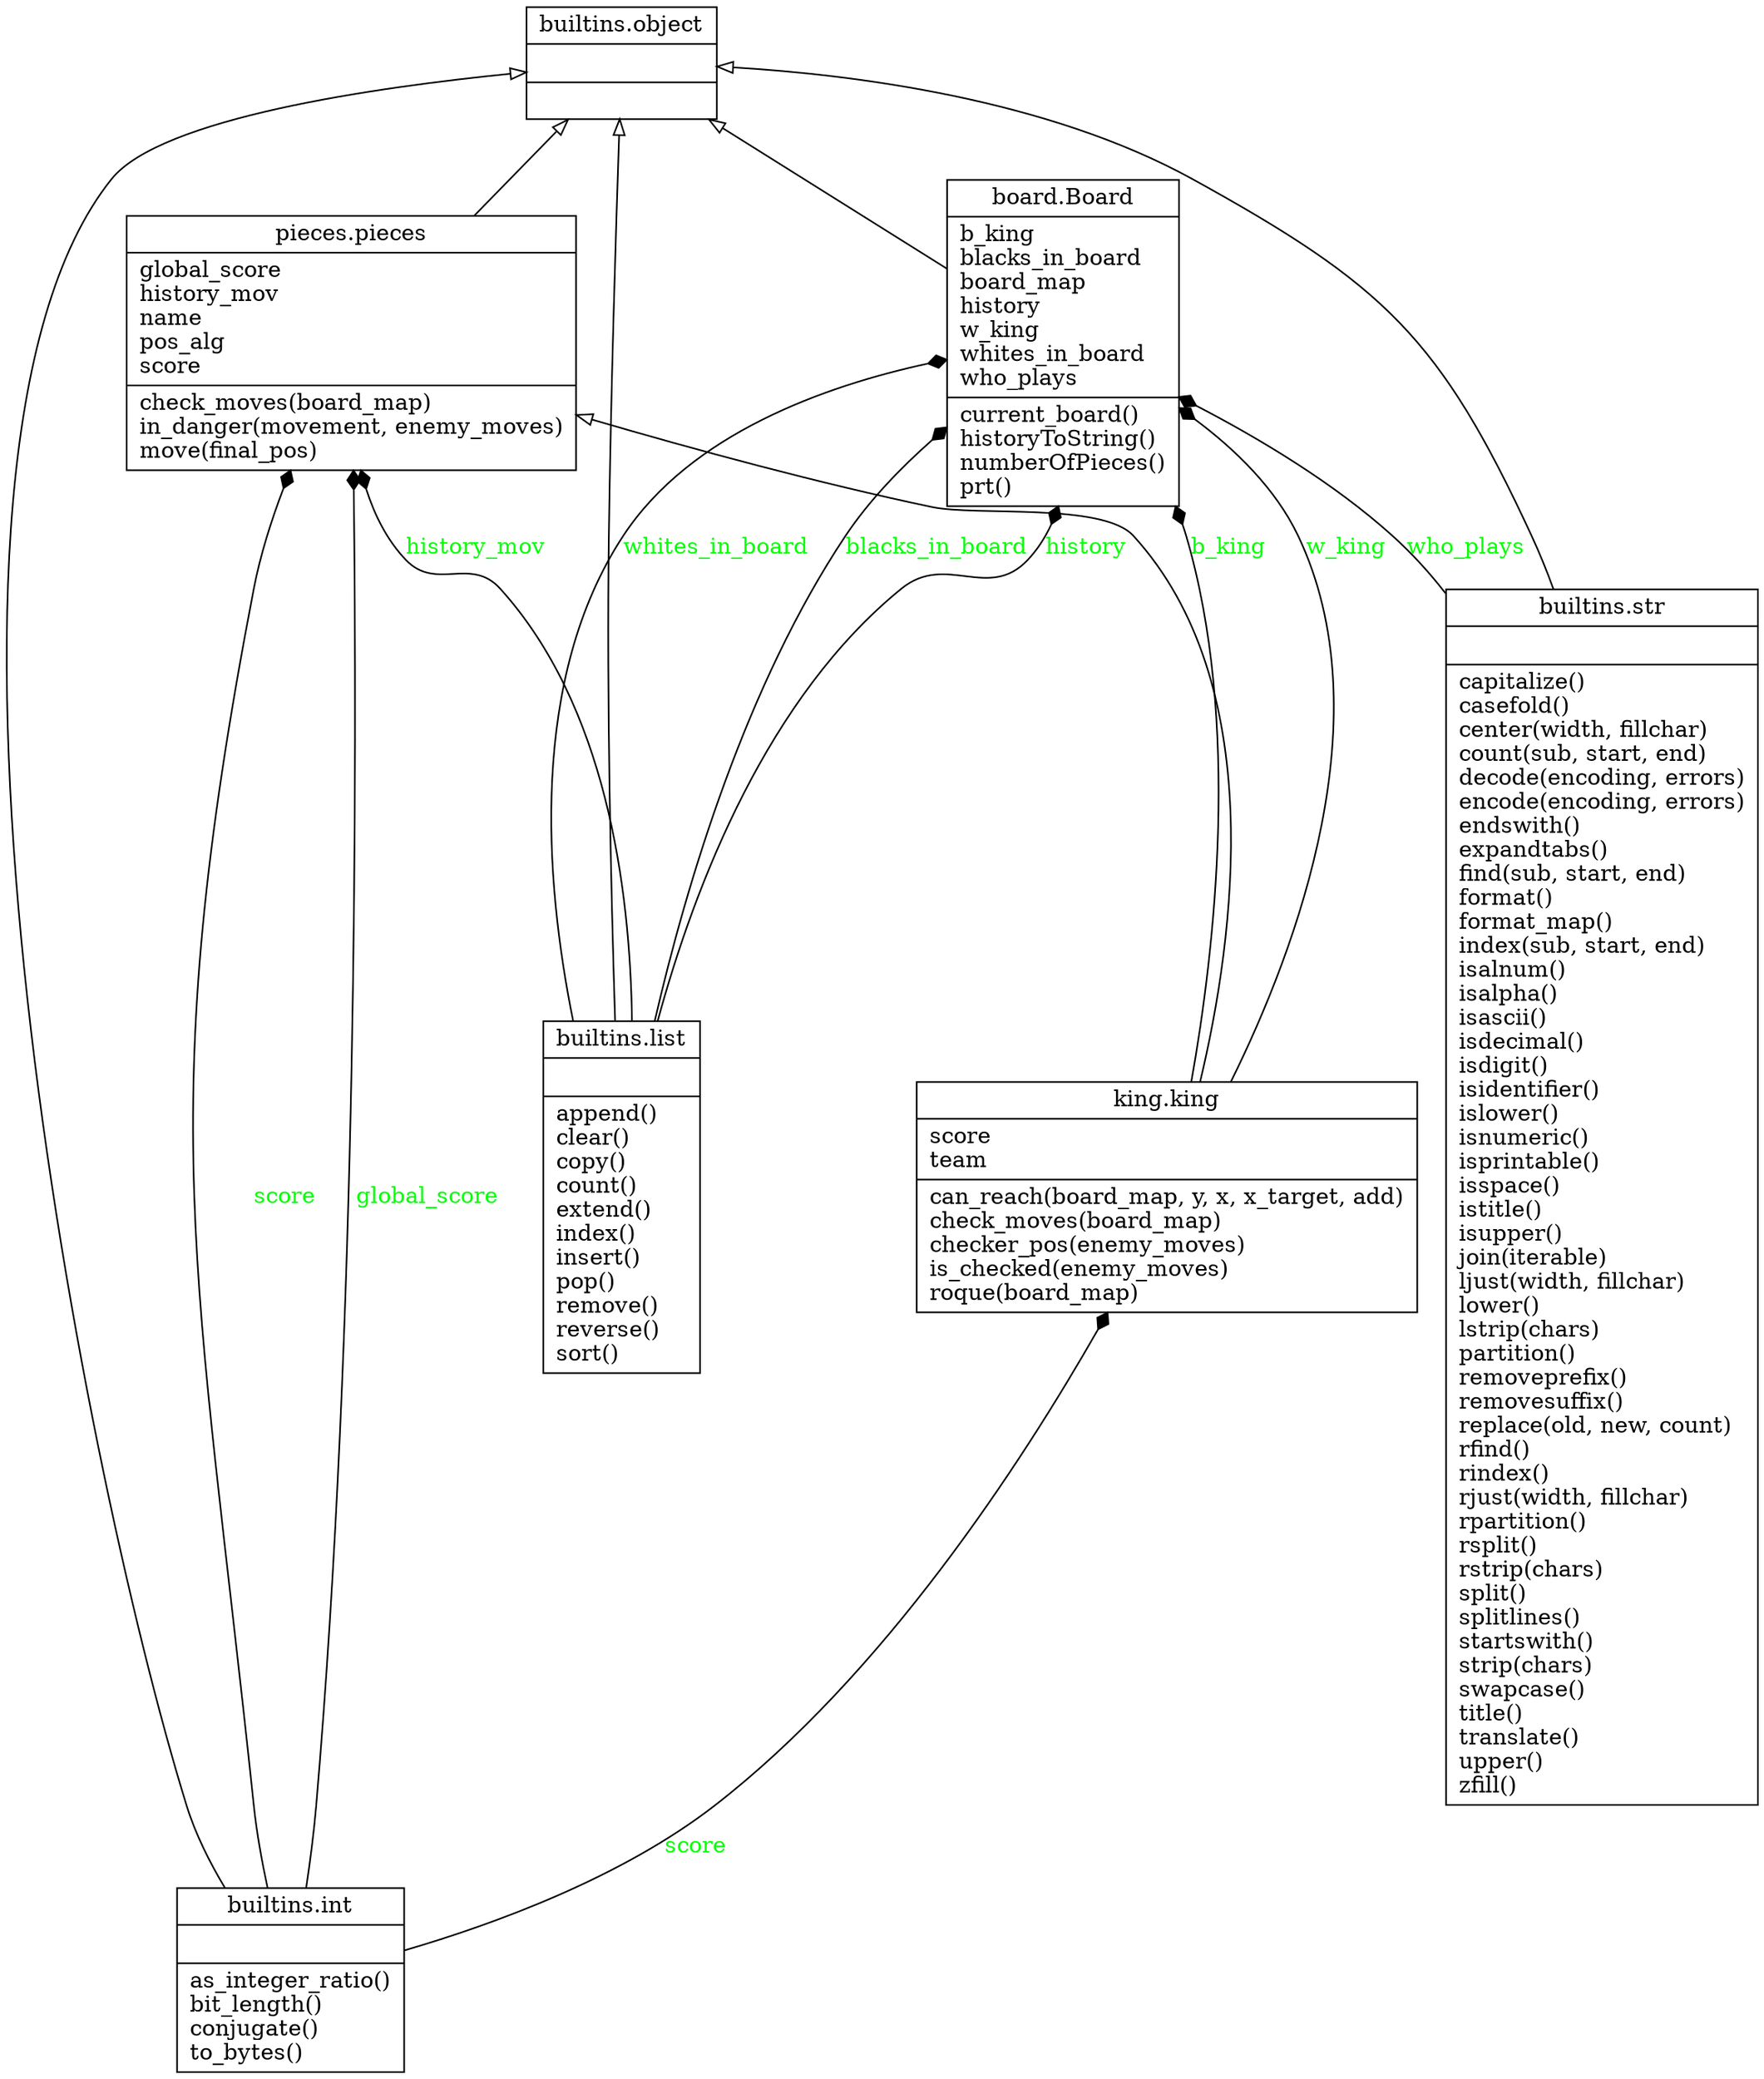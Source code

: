digraph "Board" {
charset="utf-8"
rankdir=BT
"0" [label="{board.Board|b_king\lblacks_in_board\lboard_map\lhistory\lw_king\lwhites_in_board\lwho_plays\l|current_board()\lhistoryToString()\lnumberOfPieces()\lprt()\l}", shape="record"];
"1" [label="{builtins.int|\l|as_integer_ratio()\lbit_length()\lconjugate()\lto_bytes()\l}", shape="record"];
"2" [label="{builtins.list|\l|append()\lclear()\lcopy()\lcount()\lextend()\lindex()\linsert()\lpop()\lremove()\lreverse()\lsort()\l}", shape="record"];
"3" [label="{builtins.object|\l|}", shape="record"];
"4" [label="{builtins.str|\l|capitalize()\lcasefold()\lcenter(width, fillchar)\lcount(sub, start, end)\ldecode(encoding, errors)\lencode(encoding, errors)\lendswith()\lexpandtabs()\lfind(sub, start, end)\lformat()\lformat_map()\lindex(sub, start, end)\lisalnum()\lisalpha()\lisascii()\lisdecimal()\lisdigit()\lisidentifier()\lislower()\lisnumeric()\lisprintable()\lisspace()\listitle()\lisupper()\ljoin(iterable)\lljust(width, fillchar)\llower()\llstrip(chars)\lpartition()\lremoveprefix()\lremovesuffix()\lreplace(old, new, count)\lrfind()\lrindex()\lrjust(width, fillchar)\lrpartition()\lrsplit()\lrstrip(chars)\lsplit()\lsplitlines()\lstartswith()\lstrip(chars)\lswapcase()\ltitle()\ltranslate()\lupper()\lzfill()\l}", shape="record"];
"5" [label="{king.king|score\lteam\l|can_reach(board_map, y, x, x_target, add)\lcheck_moves(board_map)\lchecker_pos(enemy_moves)\lis_checked(enemy_moves)\lroque(board_map)\l}", shape="record"];
"6" [label="{pieces.pieces|global_score\lhistory_mov\lname\lpos_alg\lscore\l|check_moves(board_map)\lin_danger(movement, enemy_moves)\lmove(final_pos)\l}", shape="record"];
"0" -> "3" [arrowhead="empty", arrowtail="none"];
"1" -> "3" [arrowhead="empty", arrowtail="none"];
"2" -> "3" [arrowhead="empty", arrowtail="none"];
"4" -> "3" [arrowhead="empty", arrowtail="none"];
"5" -> "6" [arrowhead="empty", arrowtail="none"];
"6" -> "3" [arrowhead="empty", arrowtail="none"];
"1" -> "5" [arrowhead="diamond", arrowtail="none", fontcolor="green", label="score", style="solid"];
"1" -> "6" [arrowhead="diamond", arrowtail="none", fontcolor="green", label="score", style="solid"];
"1" -> "6" [arrowhead="diamond", arrowtail="none", fontcolor="green", label="global_score", style="solid"];
"2" -> "0" [arrowhead="diamond", arrowtail="none", fontcolor="green", label="whites_in_board", style="solid"];
"2" -> "0" [arrowhead="diamond", arrowtail="none", fontcolor="green", label="blacks_in_board", style="solid"];
"2" -> "0" [arrowhead="diamond", arrowtail="none", fontcolor="green", label="history", style="solid"];
"2" -> "6" [arrowhead="diamond", arrowtail="none", fontcolor="green", label="history_mov", style="solid"];
"4" -> "0" [arrowhead="diamond", arrowtail="none", fontcolor="green", label="who_plays", style="solid"];
"5" -> "0" [arrowhead="diamond", arrowtail="none", fontcolor="green", label="w_king", style="solid"];
"5" -> "0" [arrowhead="diamond", arrowtail="none", fontcolor="green", label="b_king", style="solid"];
}
